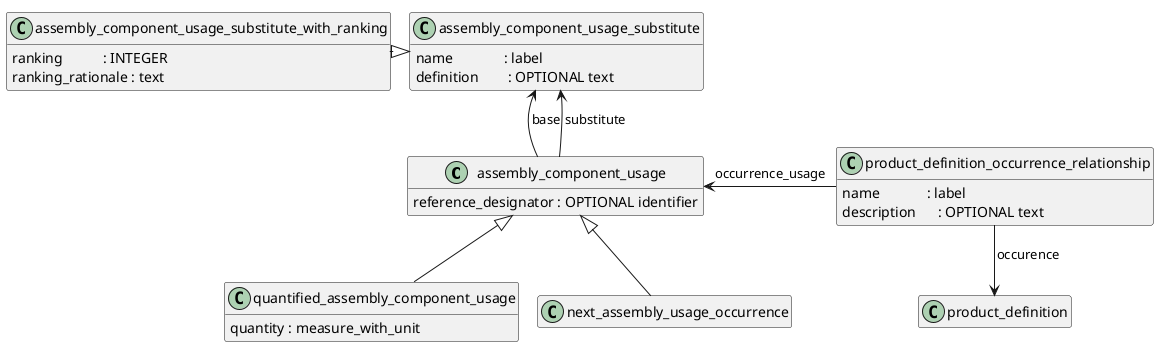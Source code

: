 @startuml

!pragma layout smetana
skinparam groupInheritance 2
hide empty members
top to bottom direction

class assembly_component_usage {
  reference_designator : OPTIONAL identifier
} 

class quantified_assembly_component_usage {
  quantity : measure_with_unit
} 

'class specified_higher_usage_occurrence

'class one_of

'class multi_level_reference_designator 

class next_assembly_usage_occurrence

'class promissory_usage_occurrence

class assembly_component_usage_substitute {
  name              : label
  definition        : OPTIONAL text
}

class assembly_component_usage_substitute_with_ranking {
  ranking           : INTEGER
  ranking_rationale : text
}

class product_definition_occurrence_relationship {
  name             : label
  description      : OPTIONAL text
}

'наследование
'specified_higher_usage_occurrence -up-|> one_of
next_assembly_usage_occurrence -up-|> assembly_component_usage
'multi_level_reference_designator -up-|> one_of
'promissory_usage_occurrence -up-|> one_of

quantified_assembly_component_usage -up-|> assembly_component_usage

assembly_component_usage -up-> assembly_component_usage_substitute : base
assembly_component_usage -up-> assembly_component_usage_substitute : substitute
assembly_component_usage_substitute <|-left- assembly_component_usage_substitute_with_ranking

' связи
'specified_higher_usage_occurrence --> assembly_component_usage : upper_usage
'specified_higher_usage_occurrence --> next_assembly_usage_occurrence : next_usage
'multi_level_reference_designator --> next_assembly_usage_occurrence : location LIST[1:?]
'multi_level_reference_designator --> product_definition : related (leaf)
'multi_level_reference_designator --> product_definition : relating (root)
product_definition_occurrence_relationship -left-> assembly_component_usage : occurrence_usage 
product_definition_occurrence_relationship -down-> product_definition : occurence